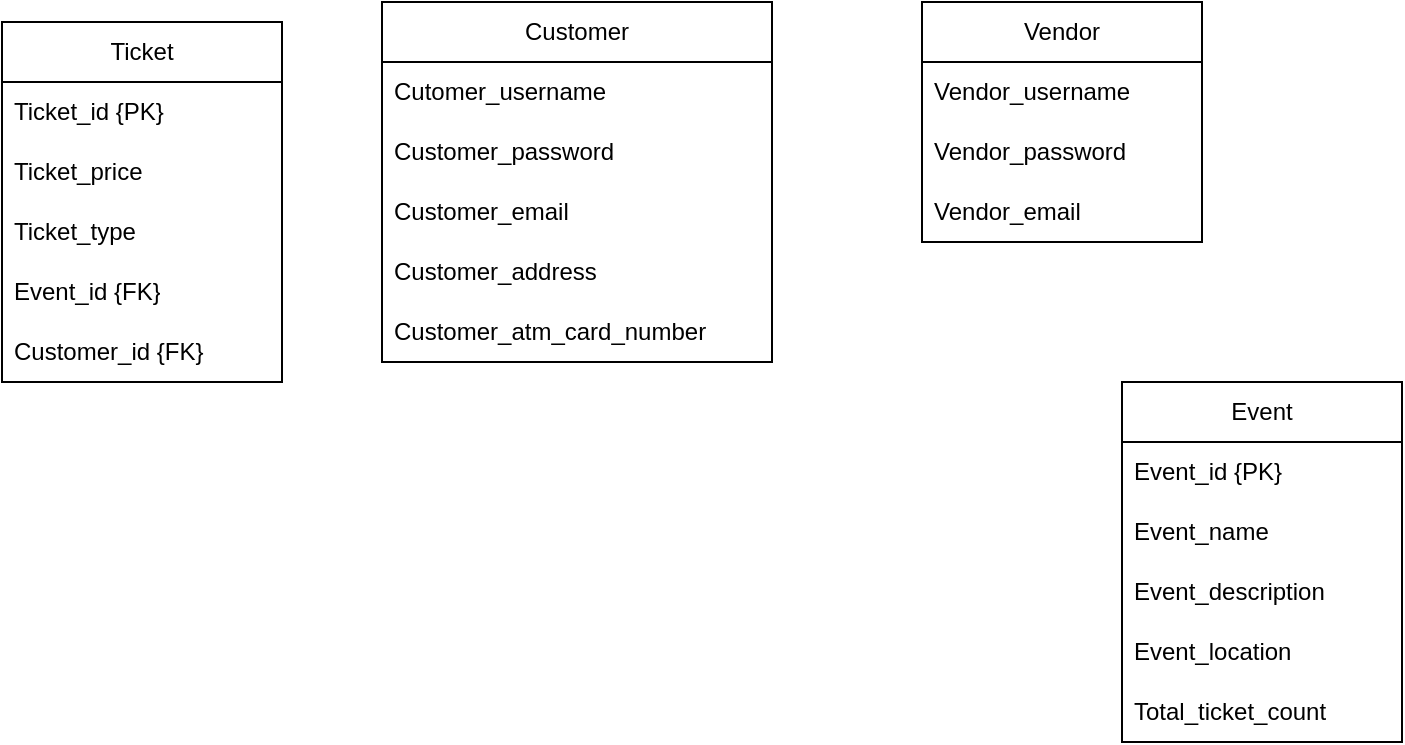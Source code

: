 <mxfile version="25.0.1">
  <diagram name="Page-1" id="J_dc1g8CTSZDZ938Td3F">
    <mxGraphModel dx="1050" dy="557" grid="1" gridSize="10" guides="1" tooltips="1" connect="1" arrows="1" fold="1" page="1" pageScale="1" pageWidth="850" pageHeight="1100" math="0" shadow="0">
      <root>
        <mxCell id="0" />
        <mxCell id="1" parent="0" />
        <mxCell id="WnzcTKeTLSFGXzn25nNF-2" value="Ticket" style="swimlane;fontStyle=0;childLayout=stackLayout;horizontal=1;startSize=30;horizontalStack=0;resizeParent=1;resizeParentMax=0;resizeLast=0;collapsible=1;marginBottom=0;whiteSpace=wrap;html=1;" vertex="1" parent="1">
          <mxGeometry x="60" y="70" width="140" height="180" as="geometry" />
        </mxCell>
        <mxCell id="WnzcTKeTLSFGXzn25nNF-3" value="Ticket_id {PK}" style="text;strokeColor=none;fillColor=none;align=left;verticalAlign=middle;spacingLeft=4;spacingRight=4;overflow=hidden;points=[[0,0.5],[1,0.5]];portConstraint=eastwest;rotatable=0;whiteSpace=wrap;html=1;" vertex="1" parent="WnzcTKeTLSFGXzn25nNF-2">
          <mxGeometry y="30" width="140" height="30" as="geometry" />
        </mxCell>
        <mxCell id="WnzcTKeTLSFGXzn25nNF-4" value="Ticket_price" style="text;strokeColor=none;fillColor=none;align=left;verticalAlign=middle;spacingLeft=4;spacingRight=4;overflow=hidden;points=[[0,0.5],[1,0.5]];portConstraint=eastwest;rotatable=0;whiteSpace=wrap;html=1;" vertex="1" parent="WnzcTKeTLSFGXzn25nNF-2">
          <mxGeometry y="60" width="140" height="30" as="geometry" />
        </mxCell>
        <mxCell id="WnzcTKeTLSFGXzn25nNF-5" value="Ticket_type" style="text;strokeColor=none;fillColor=none;align=left;verticalAlign=middle;spacingLeft=4;spacingRight=4;overflow=hidden;points=[[0,0.5],[1,0.5]];portConstraint=eastwest;rotatable=0;whiteSpace=wrap;html=1;" vertex="1" parent="WnzcTKeTLSFGXzn25nNF-2">
          <mxGeometry y="90" width="140" height="30" as="geometry" />
        </mxCell>
        <mxCell id="WnzcTKeTLSFGXzn25nNF-18" value="Event_id {FK}" style="text;strokeColor=none;fillColor=none;align=left;verticalAlign=middle;spacingLeft=4;spacingRight=4;overflow=hidden;points=[[0,0.5],[1,0.5]];portConstraint=eastwest;rotatable=0;whiteSpace=wrap;html=1;" vertex="1" parent="WnzcTKeTLSFGXzn25nNF-2">
          <mxGeometry y="120" width="140" height="30" as="geometry" />
        </mxCell>
        <mxCell id="WnzcTKeTLSFGXzn25nNF-23" value="Customer_id {FK}" style="text;strokeColor=none;fillColor=none;align=left;verticalAlign=middle;spacingLeft=4;spacingRight=4;overflow=hidden;points=[[0,0.5],[1,0.5]];portConstraint=eastwest;rotatable=0;whiteSpace=wrap;html=1;" vertex="1" parent="WnzcTKeTLSFGXzn25nNF-2">
          <mxGeometry y="150" width="140" height="30" as="geometry" />
        </mxCell>
        <mxCell id="WnzcTKeTLSFGXzn25nNF-6" value="Vendor" style="swimlane;fontStyle=0;childLayout=stackLayout;horizontal=1;startSize=30;horizontalStack=0;resizeParent=1;resizeParentMax=0;resizeLast=0;collapsible=1;marginBottom=0;whiteSpace=wrap;html=1;" vertex="1" parent="1">
          <mxGeometry x="520" y="60" width="140" height="120" as="geometry" />
        </mxCell>
        <mxCell id="WnzcTKeTLSFGXzn25nNF-7" value="&lt;span style=&quot;text-align: center;&quot;&gt;Vendor&lt;/span&gt;_username&amp;nbsp;" style="text;strokeColor=none;fillColor=none;align=left;verticalAlign=middle;spacingLeft=4;spacingRight=4;overflow=hidden;points=[[0,0.5],[1,0.5]];portConstraint=eastwest;rotatable=0;whiteSpace=wrap;html=1;" vertex="1" parent="WnzcTKeTLSFGXzn25nNF-6">
          <mxGeometry y="30" width="140" height="30" as="geometry" />
        </mxCell>
        <mxCell id="WnzcTKeTLSFGXzn25nNF-8" value="&lt;span style=&quot;text-align: center;&quot;&gt;Vendor&lt;/span&gt;_password" style="text;strokeColor=none;fillColor=none;align=left;verticalAlign=middle;spacingLeft=4;spacingRight=4;overflow=hidden;points=[[0,0.5],[1,0.5]];portConstraint=eastwest;rotatable=0;whiteSpace=wrap;html=1;" vertex="1" parent="WnzcTKeTLSFGXzn25nNF-6">
          <mxGeometry y="60" width="140" height="30" as="geometry" />
        </mxCell>
        <mxCell id="WnzcTKeTLSFGXzn25nNF-9" value="&lt;span style=&quot;text-align: center;&quot;&gt;Vendor_email&lt;/span&gt;" style="text;strokeColor=none;fillColor=none;align=left;verticalAlign=middle;spacingLeft=4;spacingRight=4;overflow=hidden;points=[[0,0.5],[1,0.5]];portConstraint=eastwest;rotatable=0;whiteSpace=wrap;html=1;" vertex="1" parent="WnzcTKeTLSFGXzn25nNF-6">
          <mxGeometry y="90" width="140" height="30" as="geometry" />
        </mxCell>
        <mxCell id="WnzcTKeTLSFGXzn25nNF-10" value="Customer" style="swimlane;fontStyle=0;childLayout=stackLayout;horizontal=1;startSize=30;horizontalStack=0;resizeParent=1;resizeParentMax=0;resizeLast=0;collapsible=1;marginBottom=0;whiteSpace=wrap;html=1;" vertex="1" parent="1">
          <mxGeometry x="250" y="60" width="195" height="180" as="geometry" />
        </mxCell>
        <mxCell id="WnzcTKeTLSFGXzn25nNF-11" value="Cutomer_username&amp;nbsp;" style="text;strokeColor=none;fillColor=none;align=left;verticalAlign=middle;spacingLeft=4;spacingRight=4;overflow=hidden;points=[[0,0.5],[1,0.5]];portConstraint=eastwest;rotatable=0;whiteSpace=wrap;html=1;" vertex="1" parent="WnzcTKeTLSFGXzn25nNF-10">
          <mxGeometry y="30" width="195" height="30" as="geometry" />
        </mxCell>
        <mxCell id="WnzcTKeTLSFGXzn25nNF-12" value="Customer_password" style="text;strokeColor=none;fillColor=none;align=left;verticalAlign=middle;spacingLeft=4;spacingRight=4;overflow=hidden;points=[[0,0.5],[1,0.5]];portConstraint=eastwest;rotatable=0;whiteSpace=wrap;html=1;" vertex="1" parent="WnzcTKeTLSFGXzn25nNF-10">
          <mxGeometry y="60" width="195" height="30" as="geometry" />
        </mxCell>
        <mxCell id="WnzcTKeTLSFGXzn25nNF-13" value="Customer_email" style="text;strokeColor=none;fillColor=none;align=left;verticalAlign=middle;spacingLeft=4;spacingRight=4;overflow=hidden;points=[[0,0.5],[1,0.5]];portConstraint=eastwest;rotatable=0;whiteSpace=wrap;html=1;" vertex="1" parent="WnzcTKeTLSFGXzn25nNF-10">
          <mxGeometry y="90" width="195" height="30" as="geometry" />
        </mxCell>
        <mxCell id="WnzcTKeTLSFGXzn25nNF-19" value="Customer_address" style="text;strokeColor=none;fillColor=none;align=left;verticalAlign=middle;spacingLeft=4;spacingRight=4;overflow=hidden;points=[[0,0.5],[1,0.5]];portConstraint=eastwest;rotatable=0;whiteSpace=wrap;html=1;" vertex="1" parent="WnzcTKeTLSFGXzn25nNF-10">
          <mxGeometry y="120" width="195" height="30" as="geometry" />
        </mxCell>
        <mxCell id="WnzcTKeTLSFGXzn25nNF-20" value="Customer_atm_card_number" style="text;strokeColor=none;fillColor=none;align=left;verticalAlign=middle;spacingLeft=4;spacingRight=4;overflow=hidden;points=[[0,0.5],[1,0.5]];portConstraint=eastwest;rotatable=0;whiteSpace=wrap;html=1;" vertex="1" parent="WnzcTKeTLSFGXzn25nNF-10">
          <mxGeometry y="150" width="195" height="30" as="geometry" />
        </mxCell>
        <mxCell id="WnzcTKeTLSFGXzn25nNF-14" value="Event" style="swimlane;fontStyle=0;childLayout=stackLayout;horizontal=1;startSize=30;horizontalStack=0;resizeParent=1;resizeParentMax=0;resizeLast=0;collapsible=1;marginBottom=0;whiteSpace=wrap;html=1;" vertex="1" parent="1">
          <mxGeometry x="620" y="250" width="140" height="180" as="geometry" />
        </mxCell>
        <mxCell id="WnzcTKeTLSFGXzn25nNF-15" value="Event_id {PK}" style="text;strokeColor=none;fillColor=none;align=left;verticalAlign=middle;spacingLeft=4;spacingRight=4;overflow=hidden;points=[[0,0.5],[1,0.5]];portConstraint=eastwest;rotatable=0;whiteSpace=wrap;html=1;" vertex="1" parent="WnzcTKeTLSFGXzn25nNF-14">
          <mxGeometry y="30" width="140" height="30" as="geometry" />
        </mxCell>
        <mxCell id="WnzcTKeTLSFGXzn25nNF-16" value="Event_name" style="text;strokeColor=none;fillColor=none;align=left;verticalAlign=middle;spacingLeft=4;spacingRight=4;overflow=hidden;points=[[0,0.5],[1,0.5]];portConstraint=eastwest;rotatable=0;whiteSpace=wrap;html=1;" vertex="1" parent="WnzcTKeTLSFGXzn25nNF-14">
          <mxGeometry y="60" width="140" height="30" as="geometry" />
        </mxCell>
        <mxCell id="WnzcTKeTLSFGXzn25nNF-17" value="Event_description" style="text;strokeColor=none;fillColor=none;align=left;verticalAlign=middle;spacingLeft=4;spacingRight=4;overflow=hidden;points=[[0,0.5],[1,0.5]];portConstraint=eastwest;rotatable=0;whiteSpace=wrap;html=1;" vertex="1" parent="WnzcTKeTLSFGXzn25nNF-14">
          <mxGeometry y="90" width="140" height="30" as="geometry" />
        </mxCell>
        <mxCell id="WnzcTKeTLSFGXzn25nNF-24" value="Event_location" style="text;strokeColor=none;fillColor=none;align=left;verticalAlign=middle;spacingLeft=4;spacingRight=4;overflow=hidden;points=[[0,0.5],[1,0.5]];portConstraint=eastwest;rotatable=0;whiteSpace=wrap;html=1;" vertex="1" parent="WnzcTKeTLSFGXzn25nNF-14">
          <mxGeometry y="120" width="140" height="30" as="geometry" />
        </mxCell>
        <mxCell id="WnzcTKeTLSFGXzn25nNF-25" value="Total_ticket_count" style="text;strokeColor=none;fillColor=none;align=left;verticalAlign=middle;spacingLeft=4;spacingRight=4;overflow=hidden;points=[[0,0.5],[1,0.5]];portConstraint=eastwest;rotatable=0;whiteSpace=wrap;html=1;" vertex="1" parent="WnzcTKeTLSFGXzn25nNF-14">
          <mxGeometry y="150" width="140" height="30" as="geometry" />
        </mxCell>
      </root>
    </mxGraphModel>
  </diagram>
</mxfile>
